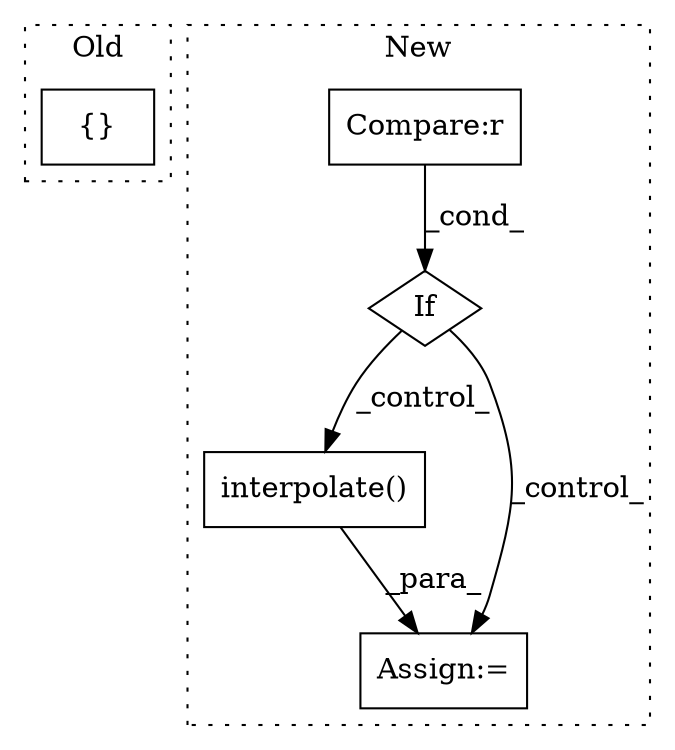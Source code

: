 digraph G {
subgraph cluster0 {
1 [label="{}" a="59" s="1263,1263" l="2,1" shape="box"];
label = "Old";
style="dotted";
}
subgraph cluster1 {
2 [label="interpolate()" a="75" s="2056,2071" l="14,53" shape="box"];
3 [label="Assign:=" a="68" s="2053" l="3" shape="box"];
4 [label="If" a="96" s="1800" l="3" shape="diamond"];
5 [label="Compare:r" a="40" s="1803" l="29" shape="box"];
label = "New";
style="dotted";
}
2 -> 3 [label="_para_"];
4 -> 2 [label="_control_"];
4 -> 3 [label="_control_"];
5 -> 4 [label="_cond_"];
}